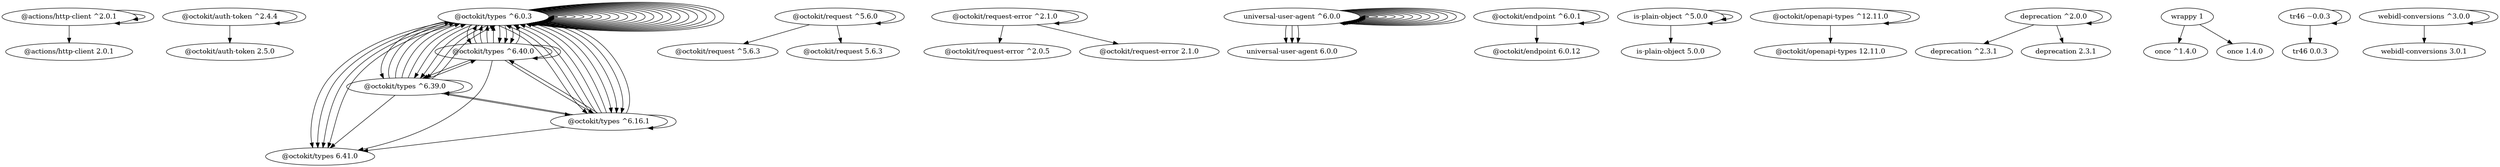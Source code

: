  @startuml
digraph foo {
  "@actions/http-client ^2.0.1" -> "@actions/http-client ^2.0.1"
  "@actions/http-client ^2.0.1" -> "@actions/http-client ^2.0.1"
  "@actions/http-client ^2.0.1" -> "@actions/http-client 2.0.1"
  "@octokit/auth-token ^2.4.4" -> "@octokit/auth-token 2.5.0"
  "@octokit/types ^6.0.3" -> "@octokit/types ^6.0.3"
  "@octokit/types ^6.0.3" -> "@octokit/types ^6.0.3"
  "@octokit/types ^6.0.3" -> "@octokit/types ^6.0.3"
  "@octokit/types ^6.40.0" -> "@octokit/types ^6.0.3"
  "@octokit/types ^6.39.0" -> "@octokit/types ^6.0.3"
  "@octokit/types ^6.16.1" -> "@octokit/types ^6.0.3"
  "@octokit/types ^6.0.3" -> "@octokit/types ^6.0.3"
  "@octokit/auth-token ^2.4.4" -> "@octokit/auth-token ^2.4.4"
  "@octokit/request ^5.6.0" -> "@octokit/request ^5.6.3"
  "@octokit/request-error ^2.1.0" -> "@octokit/request-error ^2.0.5"
  "@octokit/types ^6.0.3" -> "@octokit/types ^6.0.3"
  "@octokit/types ^6.0.3" -> "@octokit/types ^6.0.3"
  "@octokit/types ^6.0.3" -> "@octokit/types ^6.0.3"
  "@octokit/types ^6.40.0" -> "@octokit/types ^6.0.3"
  "@octokit/types ^6.39.0" -> "@octokit/types ^6.0.3"
  "@octokit/types ^6.16.1" -> "@octokit/types ^6.0.3"
  "@octokit/types ^6.0.3" -> "@octokit/types ^6.0.3"
  "universal-user-agent ^6.0.0" -> "universal-user-agent ^6.0.0"
  "universal-user-agent ^6.0.0" -> "universal-user-agent ^6.0.0"
  "universal-user-agent ^6.0.0" -> "universal-user-agent ^6.0.0"
  "@octokit/endpoint ^6.0.1" -> "@octokit/endpoint 6.0.12"
  "@octokit/types ^6.0.3" -> "@octokit/types ^6.0.3"
  "@octokit/types ^6.0.3" -> "@octokit/types ^6.0.3"
  "@octokit/types ^6.0.3" -> "@octokit/types ^6.0.3"
  "@octokit/types ^6.40.0" -> "@octokit/types ^6.0.3"
  "@octokit/types ^6.39.0" -> "@octokit/types ^6.0.3"
  "@octokit/types ^6.16.1" -> "@octokit/types ^6.0.3"
  "@octokit/types ^6.0.3" -> "@octokit/types ^6.0.3"
  "is-plain-object ^5.0.0" -> "is-plain-object ^5.0.0"
  "universal-user-agent ^6.0.0" -> "universal-user-agent ^6.0.0"
  "universal-user-agent ^6.0.0" -> "universal-user-agent ^6.0.0"
  "universal-user-agent ^6.0.0" -> "universal-user-agent ^6.0.0"
  "@octokit/request ^5.6.0" -> "@octokit/request ^5.6.0"
  "@octokit/types ^6.0.3" -> "@octokit/types ^6.0.3"
  "@octokit/types ^6.0.3" -> "@octokit/types ^6.0.3"
  "@octokit/types ^6.0.3" -> "@octokit/types ^6.0.3"
  "@octokit/types ^6.40.0" -> "@octokit/types ^6.0.3"
  "@octokit/types ^6.39.0" -> "@octokit/types ^6.0.3"
  "@octokit/types ^6.16.1" -> "@octokit/types ^6.0.3"
  "@octokit/types ^6.0.3" -> "@octokit/types ^6.0.3"
  "universal-user-agent ^6.0.0" -> "universal-user-agent ^6.0.0"
  "universal-user-agent ^6.0.0" -> "universal-user-agent ^6.0.0"
  "universal-user-agent ^6.0.0" -> "universal-user-agent ^6.0.0"
  "@octokit/openapi-types ^12.11.0" -> "@octokit/openapi-types 12.11.0"
  "@octokit/types ^6.0.3" -> "@octokit/types ^6.40.0"
  "@octokit/types ^6.0.3" -> "@octokit/types ^6.40.0"
  "@octokit/types ^6.0.3" -> "@octokit/types ^6.40.0"
  "@octokit/types ^6.40.0" -> "@octokit/types ^6.40.0"
  "@octokit/types ^6.39.0" -> "@octokit/types ^6.40.0"
  "@octokit/types ^6.16.1" -> "@octokit/types ^6.40.0"
  "@octokit/types ^6.0.3" -> "@octokit/types ^6.40.0"
  "@octokit/types ^6.0.3" -> "@octokit/types ^6.39.0"
  "@octokit/types ^6.0.3" -> "@octokit/types ^6.39.0"
  "@octokit/types ^6.0.3" -> "@octokit/types ^6.39.0"
  "@octokit/types ^6.40.0" -> "@octokit/types ^6.39.0"
  "@octokit/types ^6.39.0" -> "@octokit/types ^6.39.0"
  "@octokit/types ^6.16.1" -> "@octokit/types ^6.39.0"
  "@octokit/types ^6.0.3" -> "@octokit/types ^6.39.0"
  "deprecation ^2.0.0" -> "deprecation ^2.3.1"
  "@octokit/request ^5.6.0" -> "@octokit/request 5.6.3"
  "@octokit/endpoint ^6.0.1" -> "@octokit/endpoint ^6.0.1"
  "@octokit/request-error ^2.1.0" -> "@octokit/request-error ^2.1.0"
  "@octokit/types ^6.0.3" -> "@octokit/types ^6.16.1"
  "@octokit/types ^6.0.3" -> "@octokit/types ^6.16.1"
  "@octokit/types ^6.0.3" -> "@octokit/types ^6.16.1"
  "@octokit/types ^6.40.0" -> "@octokit/types ^6.16.1"
  "@octokit/types ^6.39.0" -> "@octokit/types ^6.16.1"
  "@octokit/types ^6.16.1" -> "@octokit/types ^6.16.1"
  "@octokit/types ^6.0.3" -> "@octokit/types ^6.16.1"
  "is-plain-object ^5.0.0" -> "is-plain-object ^5.0.0"
  "universal-user-agent ^6.0.0" -> "universal-user-agent ^6.0.0"
  "universal-user-agent ^6.0.0" -> "universal-user-agent ^6.0.0"
  "universal-user-agent ^6.0.0" -> "universal-user-agent ^6.0.0"
  "@octokit/request-error ^2.1.0" -> "@octokit/request-error 2.1.0"
  "@octokit/types ^6.0.3" -> "@octokit/types ^6.0.3"
  "@octokit/types ^6.0.3" -> "@octokit/types ^6.0.3"
  "@octokit/types ^6.0.3" -> "@octokit/types ^6.0.3"
  "@octokit/types ^6.40.0" -> "@octokit/types ^6.0.3"
  "@octokit/types ^6.39.0" -> "@octokit/types ^6.0.3"
  "@octokit/types ^6.16.1" -> "@octokit/types ^6.0.3"
  "@octokit/types ^6.0.3" -> "@octokit/types ^6.0.3"
  "deprecation ^2.0.0" -> "deprecation ^2.0.0"
  "wrappy 1" -> "once ^1.4.0"
  "@octokit/types ^6.0.3" -> "@octokit/types 6.41.0"
  "@octokit/types ^6.0.3" -> "@octokit/types 6.41.0"
  "@octokit/types ^6.0.3" -> "@octokit/types 6.41.0"
  "@octokit/types ^6.40.0" -> "@octokit/types 6.41.0"
  "@octokit/types ^6.39.0" -> "@octokit/types 6.41.0"
  "@octokit/types ^6.16.1" -> "@octokit/types 6.41.0"
  "@octokit/types ^6.0.3" -> "@octokit/types 6.41.0"
  "@octokit/openapi-types ^12.11.0" -> "@octokit/openapi-types ^12.11.0"
  "deprecation ^2.0.0" -> "deprecation 2.3.1"
  "is-plain-object ^5.0.0" -> "is-plain-object 5.0.0"
  "wrappy 1" -> "once 1.4.0"
  "tr46 ~0.0.3" -> "tr46 0.0.3"
  "universal-user-agent ^6.0.0" -> "universal-user-agent 6.0.0"
  "universal-user-agent ^6.0.0" -> "universal-user-agent 6.0.0"
  "universal-user-agent ^6.0.0" -> "universal-user-agent 6.0.0"
  "webidl-conversions ^3.0.0" -> "webidl-conversions 3.0.1"
  "tr46 ~0.0.3" -> "tr46 ~0.0.3"
  "webidl-conversions ^3.0.0" -> "webidl-conversions ^3.0.0"
  }
  @enduml